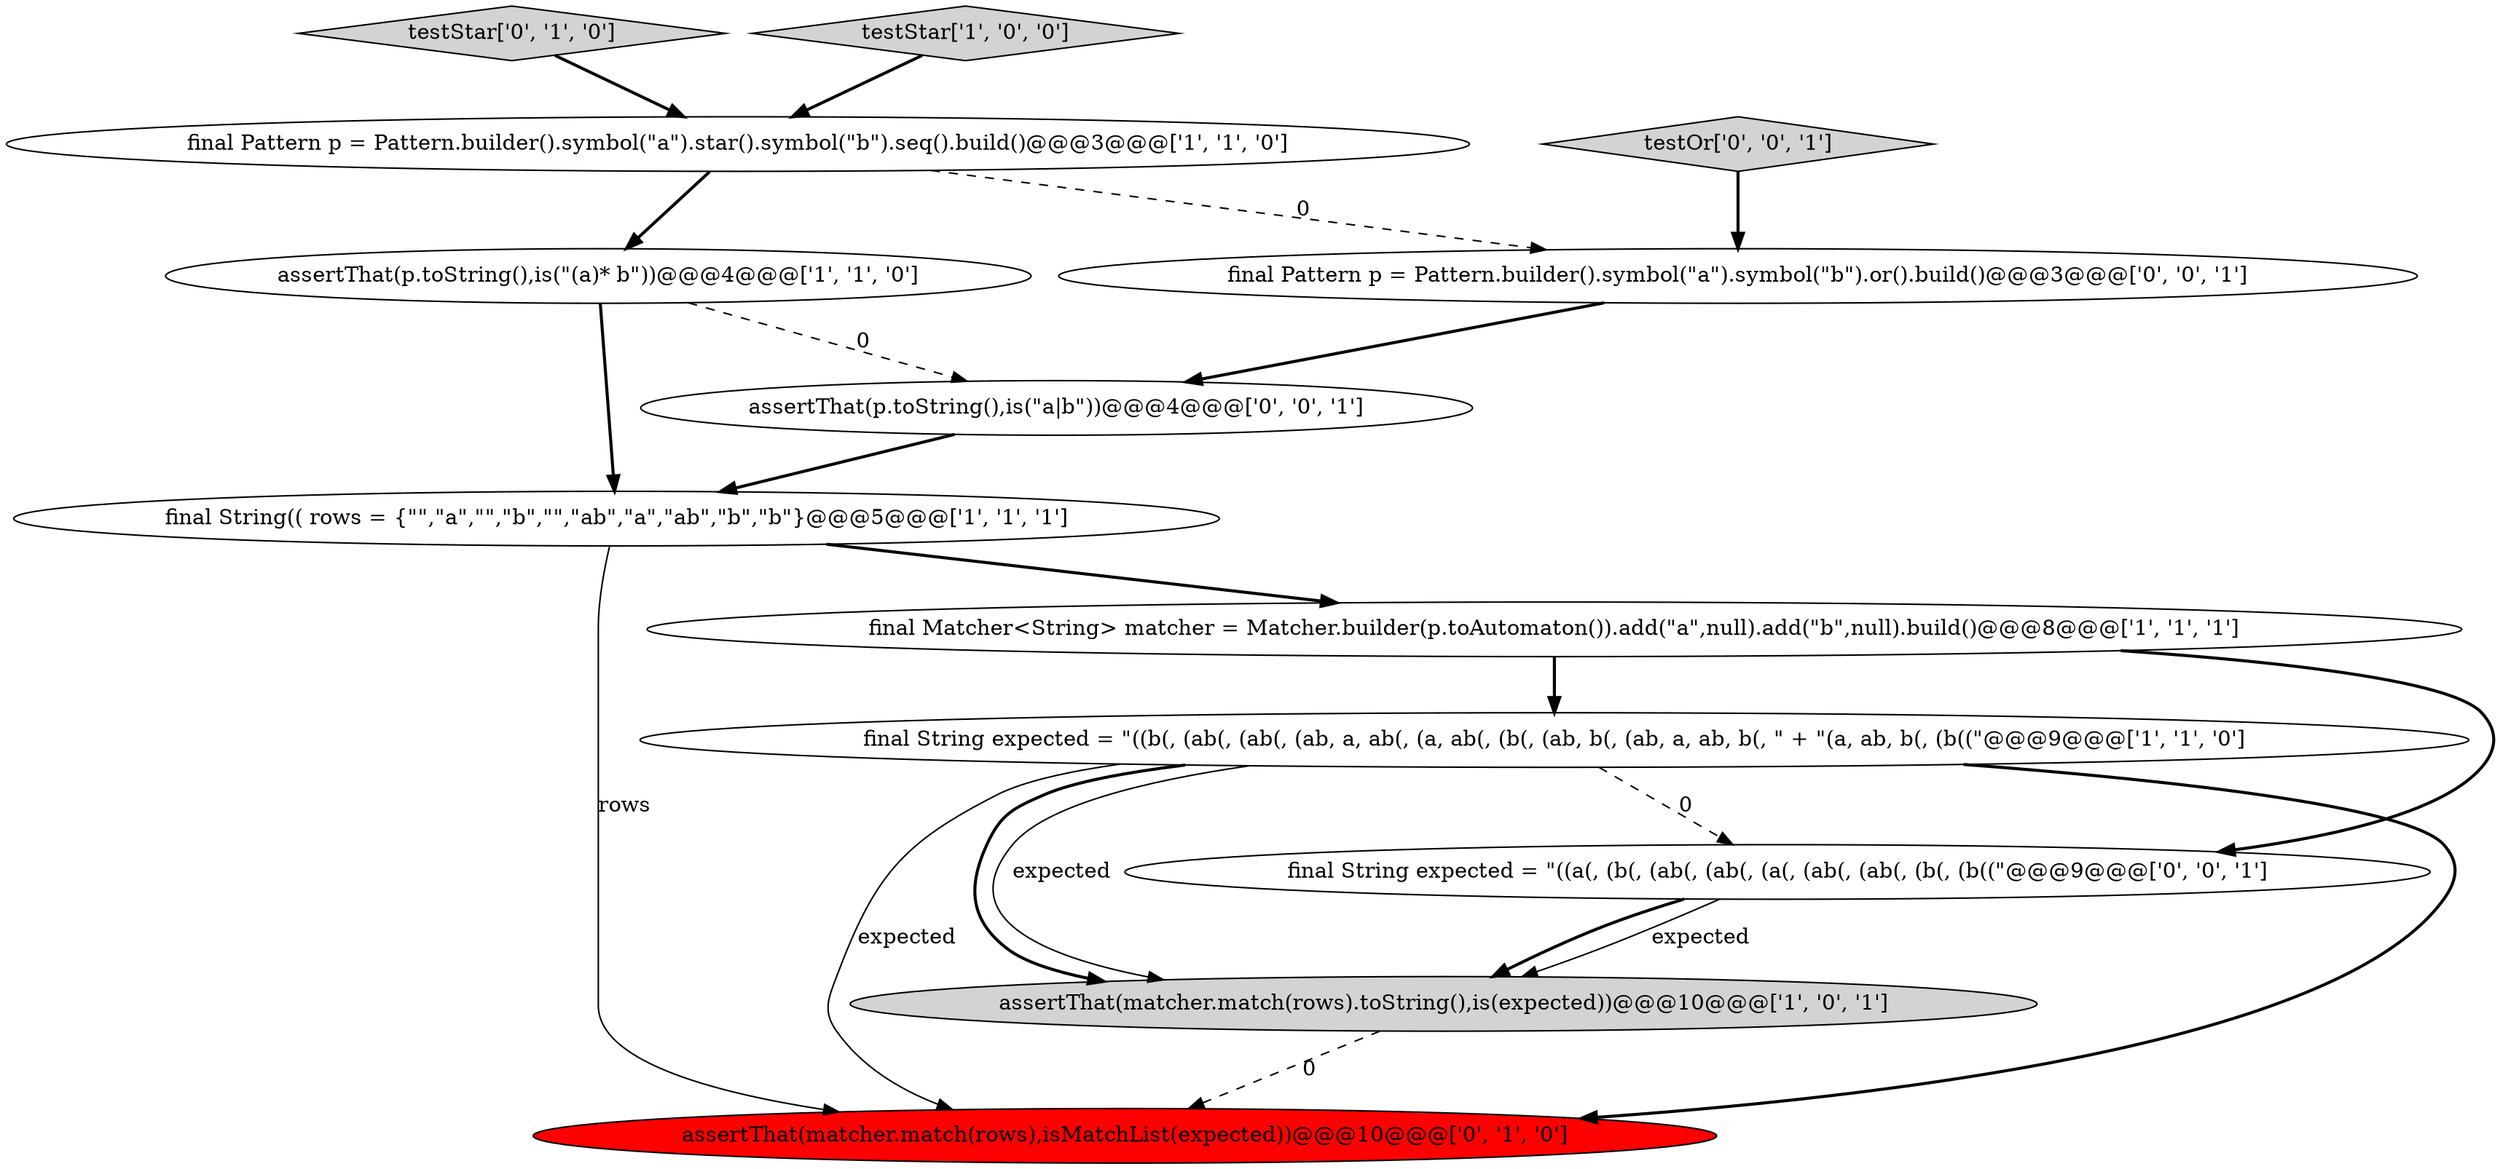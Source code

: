 digraph {
0 [style = filled, label = "final String(( rows = {\"\",\"a\",\"\",\"b\",\"\",\"ab\",\"a\",\"ab\",\"b\",\"b\"}@@@5@@@['1', '1', '1']", fillcolor = white, shape = ellipse image = "AAA0AAABBB1BBB"];
4 [style = filled, label = "final Pattern p = Pattern.builder().symbol(\"a\").star().symbol(\"b\").seq().build()@@@3@@@['1', '1', '0']", fillcolor = white, shape = ellipse image = "AAA0AAABBB1BBB"];
2 [style = filled, label = "final String expected = \"((b(, (ab(, (ab(, (ab, a, ab(, (a, ab(, (b(, (ab, b(, (ab, a, ab, b(, \" + \"(a, ab, b(, (b((\"@@@9@@@['1', '1', '0']", fillcolor = white, shape = ellipse image = "AAA0AAABBB1BBB"];
11 [style = filled, label = "testOr['0', '0', '1']", fillcolor = lightgray, shape = diamond image = "AAA0AAABBB3BBB"];
12 [style = filled, label = "assertThat(p.toString(),is(\"a|b\"))@@@4@@@['0', '0', '1']", fillcolor = white, shape = ellipse image = "AAA0AAABBB3BBB"];
8 [style = filled, label = "testStar['0', '1', '0']", fillcolor = lightgray, shape = diamond image = "AAA0AAABBB2BBB"];
6 [style = filled, label = "testStar['1', '0', '0']", fillcolor = lightgray, shape = diamond image = "AAA0AAABBB1BBB"];
5 [style = filled, label = "final Matcher<String> matcher = Matcher.builder(p.toAutomaton()).add(\"a\",null).add(\"b\",null).build()@@@8@@@['1', '1', '1']", fillcolor = white, shape = ellipse image = "AAA0AAABBB1BBB"];
10 [style = filled, label = "final String expected = \"((a(, (b(, (ab(, (ab(, (a(, (ab(, (ab(, (b(, (b((\"@@@9@@@['0', '0', '1']", fillcolor = white, shape = ellipse image = "AAA0AAABBB3BBB"];
3 [style = filled, label = "assertThat(matcher.match(rows).toString(),is(expected))@@@10@@@['1', '0', '1']", fillcolor = lightgray, shape = ellipse image = "AAA0AAABBB1BBB"];
1 [style = filled, label = "assertThat(p.toString(),is(\"(a)* b\"))@@@4@@@['1', '1', '0']", fillcolor = white, shape = ellipse image = "AAA0AAABBB1BBB"];
7 [style = filled, label = "assertThat(matcher.match(rows),isMatchList(expected))@@@10@@@['0', '1', '0']", fillcolor = red, shape = ellipse image = "AAA1AAABBB2BBB"];
9 [style = filled, label = "final Pattern p = Pattern.builder().symbol(\"a\").symbol(\"b\").or().build()@@@3@@@['0', '0', '1']", fillcolor = white, shape = ellipse image = "AAA0AAABBB3BBB"];
5->10 [style = bold, label=""];
2->3 [style = solid, label="expected"];
3->7 [style = dashed, label="0"];
0->7 [style = solid, label="rows"];
2->3 [style = bold, label=""];
10->3 [style = bold, label=""];
1->0 [style = bold, label=""];
11->9 [style = bold, label=""];
12->0 [style = bold, label=""];
2->10 [style = dashed, label="0"];
1->12 [style = dashed, label="0"];
6->4 [style = bold, label=""];
4->9 [style = dashed, label="0"];
5->2 [style = bold, label=""];
10->3 [style = solid, label="expected"];
2->7 [style = solid, label="expected"];
4->1 [style = bold, label=""];
9->12 [style = bold, label=""];
2->7 [style = bold, label=""];
8->4 [style = bold, label=""];
0->5 [style = bold, label=""];
}
